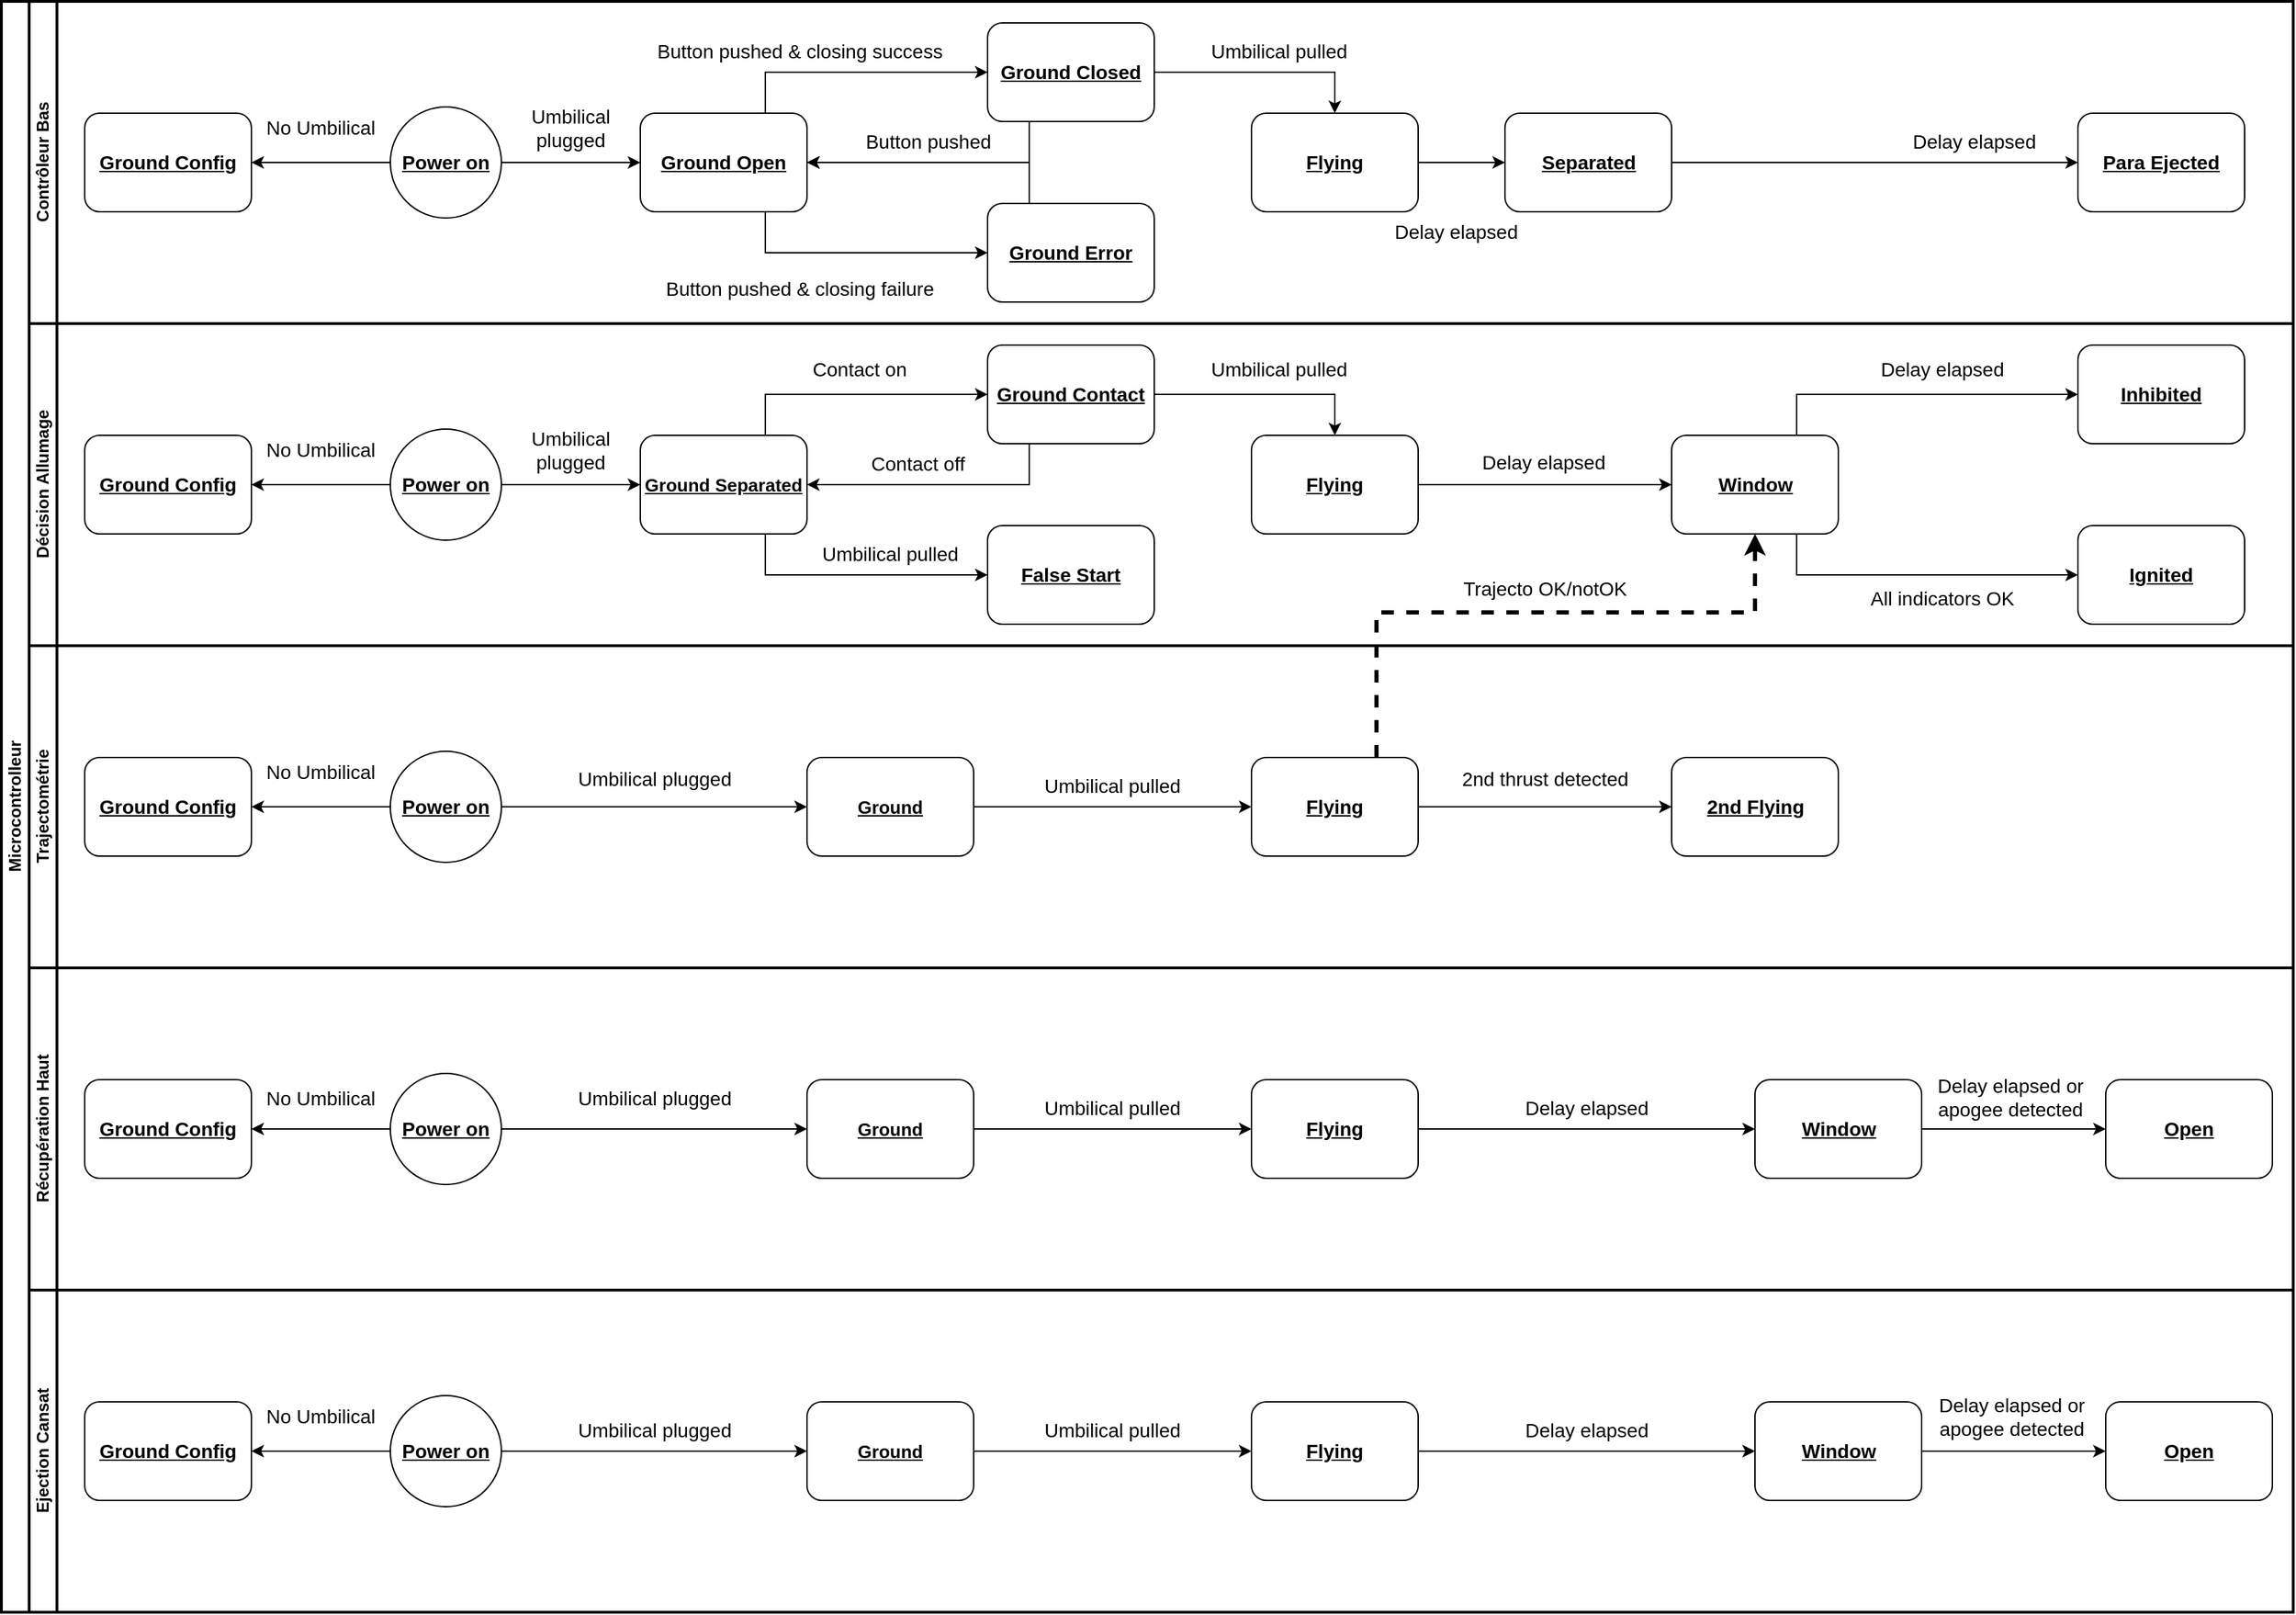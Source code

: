 <mxfile version="10.7.7" type="google"><diagram id="baYUkB48QCuJ7A7XoSR8" name="Page-1"><mxGraphModel dx="1010" dy="617" grid="1" gridSize="10" guides="1" tooltips="1" connect="1" arrows="1" fold="1" page="1" pageScale="1" pageWidth="1654" pageHeight="1169" math="0" shadow="0"><root><mxCell id="0"/><mxCell id="1" parent="0"/><mxCell id="_CNJm7tk9Or-igctFSVM-3" value="&lt;div&gt;Microcontrolleur&lt;/div&gt;" style="swimlane;html=1;childLayout=stackLayout;resizeParent=1;resizeParentMax=0;horizontal=0;startSize=20;horizontalStack=0;strokeWidth=2;" parent="1" vertex="1"><mxGeometry x="1" y="1" width="1650" height="1160" as="geometry"/></mxCell><mxCell id="_CNJm7tk9Or-igctFSVM-4" value="&lt;div&gt;Contrôleur Bas&lt;/div&gt;" style="swimlane;html=1;startSize=20;horizontal=0;strokeWidth=2;" parent="_CNJm7tk9Or-igctFSVM-3" vertex="1"><mxGeometry x="20" width="1630" height="232" as="geometry"/></mxCell><mxCell id="_CNJm7tk9Or-igctFSVM-19" value="&lt;div&gt;&lt;u&gt;&lt;b&gt;Ground Config&lt;/b&gt;&lt;/u&gt;&lt;/div&gt;" style="rounded=1;whiteSpace=wrap;html=1;fontSize=14;" parent="_CNJm7tk9Or-igctFSVM-4" vertex="1"><mxGeometry x="40" y="80.5" width="120" height="71" as="geometry"/></mxCell><mxCell id="_CNJm7tk9Or-igctFSVM-30" style="edgeStyle=orthogonalEdgeStyle;rounded=0;orthogonalLoop=1;jettySize=auto;html=1;exitX=0.75;exitY=0;exitDx=0;exitDy=0;entryX=0;entryY=0.5;entryDx=0;entryDy=0;fontSize=14;" parent="_CNJm7tk9Or-igctFSVM-4" source="_CNJm7tk9Or-igctFSVM-21" target="_CNJm7tk9Or-igctFSVM-23" edge="1"><mxGeometry relative="1" as="geometry"/></mxCell><mxCell id="_CNJm7tk9Or-igctFSVM-31" style="edgeStyle=orthogonalEdgeStyle;rounded=0;orthogonalLoop=1;jettySize=auto;html=1;exitX=0.75;exitY=1;exitDx=0;exitDy=0;entryX=0;entryY=0.5;entryDx=0;entryDy=0;fontSize=14;" parent="_CNJm7tk9Or-igctFSVM-4" source="_CNJm7tk9Or-igctFSVM-21" target="_CNJm7tk9Or-igctFSVM-27" edge="1"><mxGeometry relative="1" as="geometry"/></mxCell><mxCell id="_CNJm7tk9Or-igctFSVM-21" value="&lt;div&gt;&lt;u&gt;&lt;b&gt;Ground Open&lt;br&gt;&lt;/b&gt;&lt;/u&gt;&lt;/div&gt;" style="rounded=1;whiteSpace=wrap;html=1;fontSize=14;" parent="_CNJm7tk9Or-igctFSVM-4" vertex="1"><mxGeometry x="440" y="80.5" width="120" height="71" as="geometry"/></mxCell><mxCell id="_CNJm7tk9Or-igctFSVM-34" style="edgeStyle=orthogonalEdgeStyle;rounded=0;orthogonalLoop=1;jettySize=auto;html=1;exitX=0.25;exitY=1;exitDx=0;exitDy=0;entryX=1;entryY=0.5;entryDx=0;entryDy=0;fontSize=14;" parent="_CNJm7tk9Or-igctFSVM-4" source="_CNJm7tk9Or-igctFSVM-23" target="_CNJm7tk9Or-igctFSVM-21" edge="1"><mxGeometry relative="1" as="geometry"/></mxCell><mxCell id="_CNJm7tk9Or-igctFSVM-52" style="edgeStyle=orthogonalEdgeStyle;rounded=0;orthogonalLoop=1;jettySize=auto;html=1;exitX=1;exitY=0.5;exitDx=0;exitDy=0;entryX=0.5;entryY=0;entryDx=0;entryDy=0;fontSize=14;" parent="_CNJm7tk9Or-igctFSVM-4" source="_CNJm7tk9Or-igctFSVM-23" target="_CNJm7tk9Or-igctFSVM-49" edge="1"><mxGeometry relative="1" as="geometry"/></mxCell><mxCell id="_CNJm7tk9Or-igctFSVM-23" value="&lt;div&gt;&lt;u&gt;&lt;b&gt;Ground Closed&lt;/b&gt;&lt;/u&gt;&lt;/div&gt;" style="rounded=1;whiteSpace=wrap;html=1;fontSize=14;" parent="_CNJm7tk9Or-igctFSVM-4" vertex="1"><mxGeometry x="690" y="15.5" width="120" height="71" as="geometry"/></mxCell><mxCell id="_CNJm7tk9Or-igctFSVM-35" style="edgeStyle=orthogonalEdgeStyle;rounded=0;orthogonalLoop=1;jettySize=auto;html=1;exitX=0.25;exitY=0;exitDx=0;exitDy=0;fontSize=14;" parent="_CNJm7tk9Or-igctFSVM-4" source="_CNJm7tk9Or-igctFSVM-27" target="_CNJm7tk9Or-igctFSVM-21" edge="1"><mxGeometry relative="1" as="geometry"/></mxCell><mxCell id="_CNJm7tk9Or-igctFSVM-27" value="&lt;div&gt;&lt;u&gt;&lt;b&gt;Ground Error&lt;/b&gt;&lt;/u&gt;&lt;/div&gt;" style="rounded=1;whiteSpace=wrap;html=1;fontSize=14;" parent="_CNJm7tk9Or-igctFSVM-4" vertex="1"><mxGeometry x="690" y="145.5" width="120" height="71" as="geometry"/></mxCell><mxCell id="_CNJm7tk9Or-igctFSVM-28" style="edgeStyle=orthogonalEdgeStyle;rounded=0;orthogonalLoop=1;jettySize=auto;html=1;exitX=1;exitY=0.5;exitDx=0;exitDy=0;entryX=0;entryY=0.5;entryDx=0;entryDy=0;fontSize=14;" parent="_CNJm7tk9Or-igctFSVM-4" source="_CNJm7tk9Or-igctFSVM-11" target="_CNJm7tk9Or-igctFSVM-21" edge="1"><mxGeometry relative="1" as="geometry"/></mxCell><mxCell id="_CNJm7tk9Or-igctFSVM-36" style="edgeStyle=orthogonalEdgeStyle;rounded=0;orthogonalLoop=1;jettySize=auto;html=1;exitX=0;exitY=0.5;exitDx=0;exitDy=0;entryX=1;entryY=0.5;entryDx=0;entryDy=0;fontSize=14;" parent="_CNJm7tk9Or-igctFSVM-4" source="_CNJm7tk9Or-igctFSVM-11" target="_CNJm7tk9Or-igctFSVM-19" edge="1"><mxGeometry relative="1" as="geometry"/></mxCell><mxCell id="_CNJm7tk9Or-igctFSVM-11" value="Power on" style="ellipse;whiteSpace=wrap;html=1;aspect=fixed;fontSize=14;fontStyle=5" parent="_CNJm7tk9Or-igctFSVM-4" vertex="1"><mxGeometry x="260" y="76" width="80" height="80" as="geometry"/></mxCell><mxCell id="_CNJm7tk9Or-igctFSVM-53" style="edgeStyle=orthogonalEdgeStyle;rounded=0;orthogonalLoop=1;jettySize=auto;html=1;exitX=1;exitY=0.5;exitDx=0;exitDy=0;entryX=0;entryY=0.5;entryDx=0;entryDy=0;fontSize=14;" parent="_CNJm7tk9Or-igctFSVM-4" source="_CNJm7tk9Or-igctFSVM-49" target="_CNJm7tk9Or-igctFSVM-50" edge="1"><mxGeometry relative="1" as="geometry"/></mxCell><mxCell id="_CNJm7tk9Or-igctFSVM-49" value="Flying" style="rounded=1;whiteSpace=wrap;html=1;fontSize=14;fontStyle=5" parent="_CNJm7tk9Or-igctFSVM-4" vertex="1"><mxGeometry x="880" y="80.5" width="120" height="71" as="geometry"/></mxCell><mxCell id="_CNJm7tk9Or-igctFSVM-54" style="edgeStyle=orthogonalEdgeStyle;rounded=0;orthogonalLoop=1;jettySize=auto;html=1;exitX=1;exitY=0.5;exitDx=0;exitDy=0;fontSize=14;" parent="_CNJm7tk9Or-igctFSVM-4" source="_CNJm7tk9Or-igctFSVM-50" target="_CNJm7tk9Or-igctFSVM-51" edge="1"><mxGeometry relative="1" as="geometry"/></mxCell><mxCell id="_CNJm7tk9Or-igctFSVM-50" value="Separated" style="rounded=1;whiteSpace=wrap;html=1;fontSize=14;fontStyle=5" parent="_CNJm7tk9Or-igctFSVM-4" vertex="1"><mxGeometry x="1062.5" y="80.5" width="120" height="71" as="geometry"/></mxCell><mxCell id="_CNJm7tk9Or-igctFSVM-51" value="Para Ejected" style="rounded=1;whiteSpace=wrap;html=1;fontSize=14;fontStyle=5" parent="_CNJm7tk9Or-igctFSVM-4" vertex="1"><mxGeometry x="1475" y="80.5" width="120" height="71" as="geometry"/></mxCell><mxCell id="9Ij5uAQyyqTuyYMtbTzl-23" value="No Umbilical" style="text;html=1;strokeColor=none;fillColor=none;align=center;verticalAlign=middle;whiteSpace=wrap;rounded=0;fontSize=14;" parent="_CNJm7tk9Or-igctFSVM-4" vertex="1"><mxGeometry x="165" y="80.5" width="90" height="20" as="geometry"/></mxCell><mxCell id="9Ij5uAQyyqTuyYMtbTzl-28" value="Umbilical plugged" style="text;html=1;strokeColor=none;fillColor=none;align=center;verticalAlign=middle;whiteSpace=wrap;rounded=0;fontSize=14;" parent="_CNJm7tk9Or-igctFSVM-4" vertex="1"><mxGeometry x="345" y="80.5" width="90" height="20" as="geometry"/></mxCell><mxCell id="9Ij5uAQyyqTuyYMtbTzl-33" value="Button pushed &amp;amp; closing success" style="text;html=1;strokeColor=none;fillColor=none;align=center;verticalAlign=middle;whiteSpace=wrap;rounded=0;fontSize=14;" parent="_CNJm7tk9Or-igctFSVM-4" vertex="1"><mxGeometry x="430" y="26" width="250" height="20" as="geometry"/></mxCell><mxCell id="9Ij5uAQyyqTuyYMtbTzl-34" value="Button pushed &amp;amp; closing failure" style="text;html=1;strokeColor=none;fillColor=none;align=center;verticalAlign=middle;whiteSpace=wrap;rounded=0;fontSize=14;" parent="_CNJm7tk9Or-igctFSVM-4" vertex="1"><mxGeometry x="430" y="196.5" width="250" height="20" as="geometry"/></mxCell><mxCell id="9Ij5uAQyyqTuyYMtbTzl-35" value="Button pushed" style="text;html=1;strokeColor=none;fillColor=none;align=center;verticalAlign=middle;whiteSpace=wrap;rounded=0;fontSize=14;" parent="_CNJm7tk9Or-igctFSVM-4" vertex="1"><mxGeometry x="590" y="91" width="115" height="20" as="geometry"/></mxCell><mxCell id="9Ij5uAQyyqTuyYMtbTzl-36" value="Umbilical pulled" style="text;html=1;strokeColor=none;fillColor=none;align=center;verticalAlign=middle;whiteSpace=wrap;rounded=0;fontSize=14;" parent="_CNJm7tk9Or-igctFSVM-4" vertex="1"><mxGeometry x="820" y="26" width="160" height="20" as="geometry"/></mxCell><mxCell id="9Ij5uAQyyqTuyYMtbTzl-37" value="Delay elapsed" style="text;html=1;strokeColor=none;fillColor=none;align=center;verticalAlign=middle;whiteSpace=wrap;rounded=0;fontSize=14;" parent="_CNJm7tk9Or-igctFSVM-4" vertex="1"><mxGeometry x="960" y="156" width="135" height="20" as="geometry"/></mxCell><mxCell id="9Ij5uAQyyqTuyYMtbTzl-39" value="Delay elapsed" style="text;html=1;strokeColor=none;fillColor=none;align=center;verticalAlign=middle;whiteSpace=wrap;rounded=0;fontSize=14;" parent="_CNJm7tk9Or-igctFSVM-4" vertex="1"><mxGeometry x="1332.5" y="91" width="135" height="20" as="geometry"/></mxCell><mxCell id="_CNJm7tk9Or-igctFSVM-5" value="&lt;div&gt;Décision Allumage&lt;/div&gt;" style="swimlane;html=1;startSize=20;horizontal=0;strokeWidth=2;" parent="_CNJm7tk9Or-igctFSVM-3" vertex="1"><mxGeometry x="20" y="232" width="1630" height="232" as="geometry"/></mxCell><mxCell id="_CNJm7tk9Or-igctFSVM-55" value="&lt;div&gt;&lt;u&gt;&lt;b&gt;Ground Config&lt;/b&gt;&lt;/u&gt;&lt;/div&gt;" style="rounded=1;whiteSpace=wrap;html=1;fontSize=14;" parent="_CNJm7tk9Or-igctFSVM-5" vertex="1"><mxGeometry x="40" y="80.5" width="120" height="71" as="geometry"/></mxCell><mxCell id="_CNJm7tk9Or-igctFSVM-58" value="&lt;div&gt;&lt;u&gt;&lt;b style=&quot;font-size: 13px&quot;&gt;Ground Separated&lt;br&gt;&lt;/b&gt;&lt;/u&gt;&lt;/div&gt;" style="rounded=1;whiteSpace=wrap;html=1;fontSize=14;" parent="_CNJm7tk9Or-igctFSVM-5" vertex="1"><mxGeometry x="440" y="80.5" width="120" height="71" as="geometry"/></mxCell><mxCell id="_CNJm7tk9Or-igctFSVM-59" style="edgeStyle=orthogonalEdgeStyle;rounded=0;orthogonalLoop=1;jettySize=auto;html=1;exitX=0.25;exitY=1;exitDx=0;exitDy=0;entryX=1;entryY=0.5;entryDx=0;entryDy=0;fontSize=14;" parent="_CNJm7tk9Or-igctFSVM-5" source="_CNJm7tk9Or-igctFSVM-61" target="_CNJm7tk9Or-igctFSVM-58" edge="1"><mxGeometry relative="1" as="geometry"/></mxCell><mxCell id="_CNJm7tk9Or-igctFSVM-61" value="&lt;div&gt;&lt;u&gt;&lt;b&gt;Ground Contact&lt;br&gt;&lt;/b&gt;&lt;/u&gt;&lt;/div&gt;" style="rounded=1;whiteSpace=wrap;html=1;fontSize=14;" parent="_CNJm7tk9Or-igctFSVM-5" vertex="1"><mxGeometry x="690" y="15.5" width="120" height="71" as="geometry"/></mxCell><mxCell id="_CNJm7tk9Or-igctFSVM-56" style="edgeStyle=orthogonalEdgeStyle;rounded=0;orthogonalLoop=1;jettySize=auto;html=1;exitX=0.75;exitY=0;exitDx=0;exitDy=0;entryX=0;entryY=0.5;entryDx=0;entryDy=0;fontSize=14;" parent="_CNJm7tk9Or-igctFSVM-5" source="_CNJm7tk9Or-igctFSVM-58" target="_CNJm7tk9Or-igctFSVM-61" edge="1"><mxGeometry relative="1" as="geometry"/></mxCell><mxCell id="_CNJm7tk9Or-igctFSVM-63" value="&lt;u&gt;&lt;b&gt;False Start&lt;br&gt;&lt;/b&gt;&lt;/u&gt;" style="rounded=1;whiteSpace=wrap;html=1;fontSize=14;" parent="_CNJm7tk9Or-igctFSVM-5" vertex="1"><mxGeometry x="690" y="145.5" width="120" height="71" as="geometry"/></mxCell><mxCell id="_CNJm7tk9Or-igctFSVM-57" style="edgeStyle=orthogonalEdgeStyle;rounded=0;orthogonalLoop=1;jettySize=auto;html=1;exitX=0.75;exitY=1;exitDx=0;exitDy=0;entryX=0;entryY=0.5;entryDx=0;entryDy=0;fontSize=14;" parent="_CNJm7tk9Or-igctFSVM-5" source="_CNJm7tk9Or-igctFSVM-58" target="_CNJm7tk9Or-igctFSVM-63" edge="1"><mxGeometry relative="1" as="geometry"/></mxCell><mxCell id="_CNJm7tk9Or-igctFSVM-64" style="edgeStyle=orthogonalEdgeStyle;rounded=0;orthogonalLoop=1;jettySize=auto;html=1;exitX=1;exitY=0.5;exitDx=0;exitDy=0;entryX=0;entryY=0.5;entryDx=0;entryDy=0;fontSize=14;" parent="_CNJm7tk9Or-igctFSVM-5" source="_CNJm7tk9Or-igctFSVM-66" target="_CNJm7tk9Or-igctFSVM-58" edge="1"><mxGeometry relative="1" as="geometry"/></mxCell><mxCell id="_CNJm7tk9Or-igctFSVM-65" style="edgeStyle=orthogonalEdgeStyle;rounded=0;orthogonalLoop=1;jettySize=auto;html=1;exitX=0;exitY=0.5;exitDx=0;exitDy=0;entryX=1;entryY=0.5;entryDx=0;entryDy=0;fontSize=14;" parent="_CNJm7tk9Or-igctFSVM-5" source="_CNJm7tk9Or-igctFSVM-66" target="_CNJm7tk9Or-igctFSVM-55" edge="1"><mxGeometry relative="1" as="geometry"/></mxCell><mxCell id="_CNJm7tk9Or-igctFSVM-66" value="Power on" style="ellipse;whiteSpace=wrap;html=1;aspect=fixed;fontSize=14;fontStyle=5" parent="_CNJm7tk9Or-igctFSVM-5" vertex="1"><mxGeometry x="260" y="76" width="80" height="80" as="geometry"/></mxCell><mxCell id="_CNJm7tk9Or-igctFSVM-68" value="Flying" style="rounded=1;whiteSpace=wrap;html=1;fontSize=14;fontStyle=5" parent="_CNJm7tk9Or-igctFSVM-5" vertex="1"><mxGeometry x="880" y="80.5" width="120" height="71" as="geometry"/></mxCell><mxCell id="_CNJm7tk9Or-igctFSVM-60" style="edgeStyle=orthogonalEdgeStyle;rounded=0;orthogonalLoop=1;jettySize=auto;html=1;exitX=1;exitY=0.5;exitDx=0;exitDy=0;entryX=0.5;entryY=0;entryDx=0;entryDy=0;fontSize=14;" parent="_CNJm7tk9Or-igctFSVM-5" source="_CNJm7tk9Or-igctFSVM-61" target="_CNJm7tk9Or-igctFSVM-68" edge="1"><mxGeometry relative="1" as="geometry"/></mxCell><mxCell id="9Ij5uAQyyqTuyYMtbTzl-46" style="edgeStyle=orthogonalEdgeStyle;rounded=0;orthogonalLoop=1;jettySize=auto;html=1;exitX=0.75;exitY=0;exitDx=0;exitDy=0;entryX=0;entryY=0.5;entryDx=0;entryDy=0;fontSize=14;" parent="_CNJm7tk9Or-igctFSVM-5" source="_CNJm7tk9Or-igctFSVM-70" target="_CNJm7tk9Or-igctFSVM-71" edge="1"><mxGeometry relative="1" as="geometry"/></mxCell><mxCell id="9Ij5uAQyyqTuyYMtbTzl-48" style="edgeStyle=orthogonalEdgeStyle;rounded=0;orthogonalLoop=1;jettySize=auto;html=1;exitX=0.75;exitY=1;exitDx=0;exitDy=0;fontSize=14;" parent="_CNJm7tk9Or-igctFSVM-5" source="_CNJm7tk9Or-igctFSVM-70" target="9Ij5uAQyyqTuyYMtbTzl-47" edge="1"><mxGeometry relative="1" as="geometry"/></mxCell><mxCell id="_CNJm7tk9Or-igctFSVM-70" value="Window" style="rounded=1;whiteSpace=wrap;html=1;fontSize=14;fontStyle=5" parent="_CNJm7tk9Or-igctFSVM-5" vertex="1"><mxGeometry x="1182.5" y="80.5" width="120" height="71" as="geometry"/></mxCell><mxCell id="_CNJm7tk9Or-igctFSVM-67" style="edgeStyle=orthogonalEdgeStyle;rounded=0;orthogonalLoop=1;jettySize=auto;html=1;exitX=1;exitY=0.5;exitDx=0;exitDy=0;entryX=0;entryY=0.5;entryDx=0;entryDy=0;fontSize=14;" parent="_CNJm7tk9Or-igctFSVM-5" source="_CNJm7tk9Or-igctFSVM-68" target="_CNJm7tk9Or-igctFSVM-70" edge="1"><mxGeometry relative="1" as="geometry"/></mxCell><mxCell id="_CNJm7tk9Or-igctFSVM-71" value="Inhibited" style="rounded=1;whiteSpace=wrap;html=1;fontSize=14;fontStyle=5" parent="_CNJm7tk9Or-igctFSVM-5" vertex="1"><mxGeometry x="1475" y="15.5" width="120" height="71" as="geometry"/></mxCell><mxCell id="9Ij5uAQyyqTuyYMtbTzl-24" value="No Umbilical" style="text;html=1;strokeColor=none;fillColor=none;align=center;verticalAlign=middle;whiteSpace=wrap;rounded=0;fontSize=14;" parent="_CNJm7tk9Or-igctFSVM-5" vertex="1"><mxGeometry x="165" y="80.5" width="90" height="20" as="geometry"/></mxCell><mxCell id="9Ij5uAQyyqTuyYMtbTzl-29" value="Umbilical plugged" style="text;html=1;strokeColor=none;fillColor=none;align=center;verticalAlign=middle;whiteSpace=wrap;rounded=0;fontSize=14;" parent="_CNJm7tk9Or-igctFSVM-5" vertex="1"><mxGeometry x="345" y="80.5" width="90" height="20" as="geometry"/></mxCell><mxCell id="9Ij5uAQyyqTuyYMtbTzl-40" value="Contact on" style="text;html=1;strokeColor=none;fillColor=none;align=center;verticalAlign=middle;whiteSpace=wrap;rounded=0;fontSize=14;" parent="_CNJm7tk9Or-igctFSVM-5" vertex="1"><mxGeometry x="547.5" y="23" width="100" height="20" as="geometry"/></mxCell><mxCell id="9Ij5uAQyyqTuyYMtbTzl-41" value="Contact off" style="text;html=1;strokeColor=none;fillColor=none;align=center;verticalAlign=middle;whiteSpace=wrap;rounded=0;fontSize=14;" parent="_CNJm7tk9Or-igctFSVM-5" vertex="1"><mxGeometry x="590" y="90.5" width="100" height="20" as="geometry"/></mxCell><mxCell id="9Ij5uAQyyqTuyYMtbTzl-42" value="Umbilical pulled" style="text;html=1;strokeColor=none;fillColor=none;align=center;verticalAlign=middle;whiteSpace=wrap;rounded=0;fontSize=14;" parent="_CNJm7tk9Or-igctFSVM-5" vertex="1"><mxGeometry x="540" y="156" width="160" height="20" as="geometry"/></mxCell><mxCell id="9Ij5uAQyyqTuyYMtbTzl-43" value="Umbilical pulled" style="text;html=1;strokeColor=none;fillColor=none;align=center;verticalAlign=middle;whiteSpace=wrap;rounded=0;fontSize=14;" parent="_CNJm7tk9Or-igctFSVM-5" vertex="1"><mxGeometry x="820" y="23" width="160" height="20" as="geometry"/></mxCell><mxCell id="9Ij5uAQyyqTuyYMtbTzl-44" value="Delay elapsed" style="text;html=1;strokeColor=none;fillColor=none;align=center;verticalAlign=middle;whiteSpace=wrap;rounded=0;fontSize=14;" parent="_CNJm7tk9Or-igctFSVM-5" vertex="1"><mxGeometry x="1310" y="23" width="135" height="20" as="geometry"/></mxCell><mxCell id="9Ij5uAQyyqTuyYMtbTzl-47" value="Ignited" style="rounded=1;whiteSpace=wrap;html=1;fontSize=14;fontStyle=5" parent="_CNJm7tk9Or-igctFSVM-5" vertex="1"><mxGeometry x="1475" y="145.5" width="120" height="71" as="geometry"/></mxCell><mxCell id="9Ij5uAQyyqTuyYMtbTzl-49" value="All indicators OK" style="text;html=1;strokeColor=none;fillColor=none;align=center;verticalAlign=middle;whiteSpace=wrap;rounded=0;fontSize=14;" parent="_CNJm7tk9Or-igctFSVM-5" vertex="1"><mxGeometry x="1310" y="188" width="135" height="20" as="geometry"/></mxCell><mxCell id="9Ij5uAQyyqTuyYMtbTzl-55" value="Trajecto OK/notOK" style="text;html=1;strokeColor=none;fillColor=none;align=center;verticalAlign=middle;whiteSpace=wrap;rounded=0;fontSize=14;" parent="_CNJm7tk9Or-igctFSVM-5" vertex="1"><mxGeometry x="1024" y="181" width="135" height="20" as="geometry"/></mxCell><mxCell id="_CNJm7tk9Or-igctFSVM-6" value="Trajectométrie" style="swimlane;html=1;startSize=20;horizontal=0;strokeWidth=2;" parent="_CNJm7tk9Or-igctFSVM-3" vertex="1"><mxGeometry x="20" y="464" width="1630" height="232" as="geometry"/></mxCell><mxCell id="_CNJm7tk9Or-igctFSVM-72" value="&lt;div&gt;&lt;u&gt;&lt;b&gt;Ground Config&lt;/b&gt;&lt;/u&gt;&lt;/div&gt;" style="rounded=1;whiteSpace=wrap;html=1;fontSize=14;" parent="_CNJm7tk9Or-igctFSVM-6" vertex="1"><mxGeometry x="40" y="80.5" width="120" height="71" as="geometry"/></mxCell><mxCell id="_CNJm7tk9Or-igctFSVM-88" style="edgeStyle=orthogonalEdgeStyle;rounded=0;orthogonalLoop=1;jettySize=auto;html=1;exitX=1;exitY=0.5;exitDx=0;exitDy=0;entryX=0;entryY=0.5;entryDx=0;entryDy=0;fontSize=14;" parent="_CNJm7tk9Or-igctFSVM-6" source="_CNJm7tk9Or-igctFSVM-73" target="_CNJm7tk9Or-igctFSVM-82" edge="1"><mxGeometry relative="1" as="geometry"/></mxCell><mxCell id="_CNJm7tk9Or-igctFSVM-73" value="&lt;div&gt;&lt;u&gt;&lt;b style=&quot;font-size: 13px&quot;&gt;Ground&lt;br&gt;&lt;/b&gt;&lt;/u&gt;&lt;/div&gt;" style="rounded=1;whiteSpace=wrap;html=1;fontSize=14;" parent="_CNJm7tk9Or-igctFSVM-6" vertex="1"><mxGeometry x="560" y="80.5" width="120" height="71" as="geometry"/></mxCell><mxCell id="_CNJm7tk9Or-igctFSVM-79" style="edgeStyle=orthogonalEdgeStyle;rounded=0;orthogonalLoop=1;jettySize=auto;html=1;exitX=1;exitY=0.5;exitDx=0;exitDy=0;entryX=0;entryY=0.5;entryDx=0;entryDy=0;fontSize=14;" parent="_CNJm7tk9Or-igctFSVM-6" source="_CNJm7tk9Or-igctFSVM-81" target="_CNJm7tk9Or-igctFSVM-73" edge="1"><mxGeometry relative="1" as="geometry"/></mxCell><mxCell id="_CNJm7tk9Or-igctFSVM-80" style="edgeStyle=orthogonalEdgeStyle;rounded=0;orthogonalLoop=1;jettySize=auto;html=1;exitX=0;exitY=0.5;exitDx=0;exitDy=0;entryX=1;entryY=0.5;entryDx=0;entryDy=0;fontSize=14;" parent="_CNJm7tk9Or-igctFSVM-6" source="_CNJm7tk9Or-igctFSVM-81" target="_CNJm7tk9Or-igctFSVM-72" edge="1"><mxGeometry relative="1" as="geometry"/></mxCell><mxCell id="_CNJm7tk9Or-igctFSVM-81" value="Power on" style="ellipse;whiteSpace=wrap;html=1;aspect=fixed;fontSize=14;fontStyle=5" parent="_CNJm7tk9Or-igctFSVM-6" vertex="1"><mxGeometry x="260" y="76" width="80" height="80" as="geometry"/></mxCell><mxCell id="_CNJm7tk9Or-igctFSVM-82" value="Flying" style="rounded=1;whiteSpace=wrap;html=1;fontSize=14;fontStyle=5" parent="_CNJm7tk9Or-igctFSVM-6" vertex="1"><mxGeometry x="880" y="80.5" width="120" height="71" as="geometry"/></mxCell><mxCell id="_CNJm7tk9Or-igctFSVM-84" value="2nd Flying" style="rounded=1;whiteSpace=wrap;html=1;fontSize=14;fontStyle=5" parent="_CNJm7tk9Or-igctFSVM-6" vertex="1"><mxGeometry x="1182.5" y="80.5" width="120" height="71" as="geometry"/></mxCell><mxCell id="_CNJm7tk9Or-igctFSVM-85" style="edgeStyle=orthogonalEdgeStyle;rounded=0;orthogonalLoop=1;jettySize=auto;html=1;exitX=1;exitY=0.5;exitDx=0;exitDy=0;entryX=0;entryY=0.5;entryDx=0;entryDy=0;fontSize=14;" parent="_CNJm7tk9Or-igctFSVM-6" source="_CNJm7tk9Or-igctFSVM-82" target="_CNJm7tk9Or-igctFSVM-84" edge="1"><mxGeometry relative="1" as="geometry"/></mxCell><mxCell id="9Ij5uAQyyqTuyYMtbTzl-25" value="No Umbilical" style="text;html=1;strokeColor=none;fillColor=none;align=center;verticalAlign=middle;whiteSpace=wrap;rounded=0;fontSize=14;" parent="_CNJm7tk9Or-igctFSVM-6" vertex="1"><mxGeometry x="165" y="80.5" width="90" height="20" as="geometry"/></mxCell><mxCell id="9Ij5uAQyyqTuyYMtbTzl-30" value="Umbilical plugged" style="text;html=1;strokeColor=none;fillColor=none;align=center;verticalAlign=middle;whiteSpace=wrap;rounded=0;fontSize=14;" parent="_CNJm7tk9Or-igctFSVM-6" vertex="1"><mxGeometry x="387.5" y="86" width="125" height="20" as="geometry"/></mxCell><mxCell id="9Ij5uAQyyqTuyYMtbTzl-50" value="Umbilical pulled" style="text;html=1;strokeColor=none;fillColor=none;align=center;verticalAlign=middle;whiteSpace=wrap;rounded=0;fontSize=14;" parent="_CNJm7tk9Or-igctFSVM-6" vertex="1"><mxGeometry x="700" y="90.5" width="160" height="20" as="geometry"/></mxCell><mxCell id="9Ij5uAQyyqTuyYMtbTzl-53" value="2nd thrust detected" style="text;html=1;strokeColor=none;fillColor=none;align=center;verticalAlign=middle;whiteSpace=wrap;rounded=0;fontSize=14;" parent="_CNJm7tk9Or-igctFSVM-6" vertex="1"><mxGeometry x="1024" y="86" width="135" height="20" as="geometry"/></mxCell><mxCell id="_CNJm7tk9Or-igctFSVM-7" value="&lt;div&gt;Récupération Haut&lt;/div&gt;" style="swimlane;html=1;startSize=20;horizontal=0;strokeWidth=2;" parent="_CNJm7tk9Or-igctFSVM-3" vertex="1"><mxGeometry x="20" y="696" width="1630" height="232" as="geometry"/></mxCell><mxCell id="9Ij5uAQyyqTuyYMtbTzl-1" value="&lt;div&gt;&lt;u&gt;&lt;b&gt;Ground Config&lt;/b&gt;&lt;/u&gt;&lt;/div&gt;" style="rounded=1;whiteSpace=wrap;html=1;fontSize=14;" parent="_CNJm7tk9Or-igctFSVM-7" vertex="1"><mxGeometry x="40" y="80.5" width="120" height="71" as="geometry"/></mxCell><mxCell id="9Ij5uAQyyqTuyYMtbTzl-3" value="&lt;div&gt;&lt;u&gt;&lt;b style=&quot;font-size: 13px&quot;&gt;Ground&lt;br&gt;&lt;/b&gt;&lt;/u&gt;&lt;/div&gt;" style="rounded=1;whiteSpace=wrap;html=1;fontSize=14;" parent="_CNJm7tk9Or-igctFSVM-7" vertex="1"><mxGeometry x="560" y="80.5" width="120" height="71" as="geometry"/></mxCell><mxCell id="9Ij5uAQyyqTuyYMtbTzl-4" style="edgeStyle=orthogonalEdgeStyle;rounded=0;orthogonalLoop=1;jettySize=auto;html=1;exitX=1;exitY=0.5;exitDx=0;exitDy=0;entryX=0;entryY=0.5;entryDx=0;entryDy=0;fontSize=14;" parent="_CNJm7tk9Or-igctFSVM-7" source="9Ij5uAQyyqTuyYMtbTzl-6" target="9Ij5uAQyyqTuyYMtbTzl-3" edge="1"><mxGeometry relative="1" as="geometry"/></mxCell><mxCell id="9Ij5uAQyyqTuyYMtbTzl-5" style="edgeStyle=orthogonalEdgeStyle;rounded=0;orthogonalLoop=1;jettySize=auto;html=1;exitX=0;exitY=0.5;exitDx=0;exitDy=0;entryX=1;entryY=0.5;entryDx=0;entryDy=0;fontSize=14;" parent="_CNJm7tk9Or-igctFSVM-7" source="9Ij5uAQyyqTuyYMtbTzl-6" target="9Ij5uAQyyqTuyYMtbTzl-1" edge="1"><mxGeometry relative="1" as="geometry"/></mxCell><mxCell id="9Ij5uAQyyqTuyYMtbTzl-6" value="Power on" style="ellipse;whiteSpace=wrap;html=1;aspect=fixed;fontSize=14;fontStyle=5" parent="_CNJm7tk9Or-igctFSVM-7" vertex="1"><mxGeometry x="260" y="76" width="80" height="80" as="geometry"/></mxCell><mxCell id="9Ij5uAQyyqTuyYMtbTzl-7" value="Flying" style="rounded=1;whiteSpace=wrap;html=1;fontSize=14;fontStyle=5" parent="_CNJm7tk9Or-igctFSVM-7" vertex="1"><mxGeometry x="880" y="80.5" width="120" height="71" as="geometry"/></mxCell><mxCell id="9Ij5uAQyyqTuyYMtbTzl-2" style="edgeStyle=orthogonalEdgeStyle;rounded=0;orthogonalLoop=1;jettySize=auto;html=1;exitX=1;exitY=0.5;exitDx=0;exitDy=0;entryX=0;entryY=0.5;entryDx=0;entryDy=0;fontSize=14;" parent="_CNJm7tk9Or-igctFSVM-7" source="9Ij5uAQyyqTuyYMtbTzl-3" target="9Ij5uAQyyqTuyYMtbTzl-7" edge="1"><mxGeometry relative="1" as="geometry"/></mxCell><mxCell id="9Ij5uAQyyqTuyYMtbTzl-11" style="edgeStyle=orthogonalEdgeStyle;rounded=0;orthogonalLoop=1;jettySize=auto;html=1;exitX=1;exitY=0.5;exitDx=0;exitDy=0;entryX=0;entryY=0.5;entryDx=0;entryDy=0;fontSize=14;" parent="_CNJm7tk9Or-igctFSVM-7" source="9Ij5uAQyyqTuyYMtbTzl-8" target="9Ij5uAQyyqTuyYMtbTzl-10" edge="1"><mxGeometry relative="1" as="geometry"/></mxCell><mxCell id="9Ij5uAQyyqTuyYMtbTzl-8" value="Window" style="rounded=1;whiteSpace=wrap;html=1;fontSize=14;fontStyle=5" parent="_CNJm7tk9Or-igctFSVM-7" vertex="1"><mxGeometry x="1242.5" y="80.5" width="120" height="71" as="geometry"/></mxCell><mxCell id="9Ij5uAQyyqTuyYMtbTzl-9" style="edgeStyle=orthogonalEdgeStyle;rounded=0;orthogonalLoop=1;jettySize=auto;html=1;exitX=1;exitY=0.5;exitDx=0;exitDy=0;entryX=0;entryY=0.5;entryDx=0;entryDy=0;fontSize=14;" parent="_CNJm7tk9Or-igctFSVM-7" source="9Ij5uAQyyqTuyYMtbTzl-7" target="9Ij5uAQyyqTuyYMtbTzl-8" edge="1"><mxGeometry relative="1" as="geometry"/></mxCell><mxCell id="9Ij5uAQyyqTuyYMtbTzl-10" value="Open" style="rounded=1;whiteSpace=wrap;html=1;fontSize=14;fontStyle=5" parent="_CNJm7tk9Or-igctFSVM-7" vertex="1"><mxGeometry x="1495" y="80.5" width="120" height="71" as="geometry"/></mxCell><mxCell id="9Ij5uAQyyqTuyYMtbTzl-26" value="No Umbilical" style="text;html=1;strokeColor=none;fillColor=none;align=center;verticalAlign=middle;whiteSpace=wrap;rounded=0;fontSize=14;" parent="_CNJm7tk9Or-igctFSVM-7" vertex="1"><mxGeometry x="165" y="84" width="90" height="20" as="geometry"/></mxCell><mxCell id="9Ij5uAQyyqTuyYMtbTzl-31" value="Umbilical plugged" style="text;html=1;strokeColor=none;fillColor=none;align=center;verticalAlign=middle;whiteSpace=wrap;rounded=0;fontSize=14;" parent="_CNJm7tk9Or-igctFSVM-7" vertex="1"><mxGeometry x="387.5" y="84" width="125" height="20" as="geometry"/></mxCell><mxCell id="9Ij5uAQyyqTuyYMtbTzl-51" value="Umbilical pulled" style="text;html=1;strokeColor=none;fillColor=none;align=center;verticalAlign=middle;whiteSpace=wrap;rounded=0;fontSize=14;" parent="_CNJm7tk9Or-igctFSVM-7" vertex="1"><mxGeometry x="700" y="90.5" width="160" height="20" as="geometry"/></mxCell><mxCell id="9Ij5uAQyyqTuyYMtbTzl-68" value="Delay elapsed" style="text;html=1;strokeColor=none;fillColor=none;align=center;verticalAlign=middle;whiteSpace=wrap;rounded=0;fontSize=14;" parent="_CNJm7tk9Or-igctFSVM-7" vertex="1"><mxGeometry x="1054" y="90.5" width="135" height="20" as="geometry"/></mxCell><mxCell id="_CNJm7tk9Or-igctFSVM-8" value="&lt;div&gt;Ejection Cansat&lt;/div&gt;" style="swimlane;html=1;startSize=20;horizontal=0;strokeWidth=2;" parent="_CNJm7tk9Or-igctFSVM-3" vertex="1"><mxGeometry x="20" y="928" width="1630" height="232" as="geometry"/></mxCell><mxCell id="9Ij5uAQyyqTuyYMtbTzl-12" value="&lt;div&gt;&lt;u&gt;&lt;b&gt;Ground Config&lt;/b&gt;&lt;/u&gt;&lt;/div&gt;" style="rounded=1;whiteSpace=wrap;html=1;fontSize=14;" parent="_CNJm7tk9Or-igctFSVM-8" vertex="1"><mxGeometry x="40" y="80.5" width="120" height="71" as="geometry"/></mxCell><mxCell id="9Ij5uAQyyqTuyYMtbTzl-13" value="&lt;div&gt;&lt;u&gt;&lt;b style=&quot;font-size: 13px&quot;&gt;Ground&lt;br&gt;&lt;/b&gt;&lt;/u&gt;&lt;/div&gt;" style="rounded=1;whiteSpace=wrap;html=1;fontSize=14;" parent="_CNJm7tk9Or-igctFSVM-8" vertex="1"><mxGeometry x="560" y="80.5" width="120" height="71" as="geometry"/></mxCell><mxCell id="9Ij5uAQyyqTuyYMtbTzl-14" style="edgeStyle=orthogonalEdgeStyle;rounded=0;orthogonalLoop=1;jettySize=auto;html=1;exitX=1;exitY=0.5;exitDx=0;exitDy=0;entryX=0;entryY=0.5;entryDx=0;entryDy=0;fontSize=14;" parent="_CNJm7tk9Or-igctFSVM-8" source="9Ij5uAQyyqTuyYMtbTzl-16" target="9Ij5uAQyyqTuyYMtbTzl-13" edge="1"><mxGeometry relative="1" as="geometry"/></mxCell><mxCell id="9Ij5uAQyyqTuyYMtbTzl-15" style="edgeStyle=orthogonalEdgeStyle;rounded=0;orthogonalLoop=1;jettySize=auto;html=1;exitX=0;exitY=0.5;exitDx=0;exitDy=0;entryX=1;entryY=0.5;entryDx=0;entryDy=0;fontSize=14;" parent="_CNJm7tk9Or-igctFSVM-8" source="9Ij5uAQyyqTuyYMtbTzl-16" target="9Ij5uAQyyqTuyYMtbTzl-12" edge="1"><mxGeometry relative="1" as="geometry"/></mxCell><mxCell id="9Ij5uAQyyqTuyYMtbTzl-16" value="Power on" style="ellipse;whiteSpace=wrap;html=1;aspect=fixed;fontSize=14;fontStyle=5" parent="_CNJm7tk9Or-igctFSVM-8" vertex="1"><mxGeometry x="260" y="76" width="80" height="80" as="geometry"/></mxCell><mxCell id="9Ij5uAQyyqTuyYMtbTzl-17" value="Flying" style="rounded=1;whiteSpace=wrap;html=1;fontSize=14;fontStyle=5" parent="_CNJm7tk9Or-igctFSVM-8" vertex="1"><mxGeometry x="880" y="80.5" width="120" height="71" as="geometry"/></mxCell><mxCell id="9Ij5uAQyyqTuyYMtbTzl-18" style="edgeStyle=orthogonalEdgeStyle;rounded=0;orthogonalLoop=1;jettySize=auto;html=1;exitX=1;exitY=0.5;exitDx=0;exitDy=0;entryX=0;entryY=0.5;entryDx=0;entryDy=0;fontSize=14;" parent="_CNJm7tk9Or-igctFSVM-8" source="9Ij5uAQyyqTuyYMtbTzl-13" target="9Ij5uAQyyqTuyYMtbTzl-17" edge="1"><mxGeometry relative="1" as="geometry"/></mxCell><mxCell id="9Ij5uAQyyqTuyYMtbTzl-20" value="Window" style="rounded=1;whiteSpace=wrap;html=1;fontSize=14;fontStyle=5" parent="_CNJm7tk9Or-igctFSVM-8" vertex="1"><mxGeometry x="1242.5" y="80.5" width="120" height="71" as="geometry"/></mxCell><mxCell id="9Ij5uAQyyqTuyYMtbTzl-21" style="edgeStyle=orthogonalEdgeStyle;rounded=0;orthogonalLoop=1;jettySize=auto;html=1;exitX=1;exitY=0.5;exitDx=0;exitDy=0;entryX=0;entryY=0.5;entryDx=0;entryDy=0;fontSize=14;" parent="_CNJm7tk9Or-igctFSVM-8" source="9Ij5uAQyyqTuyYMtbTzl-17" target="9Ij5uAQyyqTuyYMtbTzl-20" edge="1"><mxGeometry relative="1" as="geometry"/></mxCell><mxCell id="9Ij5uAQyyqTuyYMtbTzl-22" value="Open" style="rounded=1;whiteSpace=wrap;html=1;fontSize=14;fontStyle=5" parent="_CNJm7tk9Or-igctFSVM-8" vertex="1"><mxGeometry x="1495" y="80.5" width="120" height="71" as="geometry"/></mxCell><mxCell id="9Ij5uAQyyqTuyYMtbTzl-19" style="edgeStyle=orthogonalEdgeStyle;rounded=0;orthogonalLoop=1;jettySize=auto;html=1;exitX=1;exitY=0.5;exitDx=0;exitDy=0;entryX=0;entryY=0.5;entryDx=0;entryDy=0;fontSize=14;" parent="_CNJm7tk9Or-igctFSVM-8" source="9Ij5uAQyyqTuyYMtbTzl-20" target="9Ij5uAQyyqTuyYMtbTzl-22" edge="1"><mxGeometry relative="1" as="geometry"/></mxCell><mxCell id="9Ij5uAQyyqTuyYMtbTzl-27" value="No Umbilical" style="text;html=1;strokeColor=none;fillColor=none;align=center;verticalAlign=middle;whiteSpace=wrap;rounded=0;fontSize=14;" parent="_CNJm7tk9Or-igctFSVM-8" vertex="1"><mxGeometry x="165" y="80.5" width="90" height="20" as="geometry"/></mxCell><mxCell id="9Ij5uAQyyqTuyYMtbTzl-32" value="Umbilical plugged" style="text;html=1;strokeColor=none;fillColor=none;align=center;verticalAlign=middle;whiteSpace=wrap;rounded=0;fontSize=14;" parent="_CNJm7tk9Or-igctFSVM-8" vertex="1"><mxGeometry x="392.5" y="90.5" width="115" height="20" as="geometry"/></mxCell><mxCell id="9Ij5uAQyyqTuyYMtbTzl-52" value="Umbilical pulled" style="text;html=1;strokeColor=none;fillColor=none;align=center;verticalAlign=middle;whiteSpace=wrap;rounded=0;fontSize=14;" parent="_CNJm7tk9Or-igctFSVM-8" vertex="1"><mxGeometry x="700" y="90.5" width="160" height="20" as="geometry"/></mxCell><mxCell id="9Ij5uAQyyqTuyYMtbTzl-71" value="Delay elapsed" style="text;html=1;strokeColor=none;fillColor=none;align=center;verticalAlign=middle;whiteSpace=wrap;rounded=0;fontSize=14;" parent="_CNJm7tk9Or-igctFSVM-8" vertex="1"><mxGeometry x="1054" y="90.5" width="135" height="20" as="geometry"/></mxCell><mxCell id="9Ij5uAQyyqTuyYMtbTzl-72" value="Delay elapsed or apogee detected" style="text;html=1;strokeColor=none;fillColor=none;align=center;verticalAlign=middle;whiteSpace=wrap;rounded=0;fontSize=14;" parent="_CNJm7tk9Or-igctFSVM-8" vertex="1"><mxGeometry x="1360" y="80.5" width="135" height="20" as="geometry"/></mxCell><mxCell id="9Ij5uAQyyqTuyYMtbTzl-58" style="edgeStyle=orthogonalEdgeStyle;rounded=0;orthogonalLoop=1;jettySize=auto;html=1;fontSize=14;strokeWidth=3;jumpStyle=none;dashed=1;entryX=0.5;entryY=1;entryDx=0;entryDy=0;exitX=0.75;exitY=0;exitDx=0;exitDy=0;" parent="_CNJm7tk9Or-igctFSVM-3" source="_CNJm7tk9Or-igctFSVM-82" target="_CNJm7tk9Or-igctFSVM-70" edge="1"><mxGeometry relative="1" as="geometry"><mxPoint x="960" y="470" as="targetPoint"/><Array as="points"><mxPoint x="990" y="440"/><mxPoint x="1263" y="440"/></Array></mxGeometry></mxCell><mxCell id="9Ij5uAQyyqTuyYMtbTzl-45" value="Delay elapsed" style="text;html=1;strokeColor=none;fillColor=none;align=center;verticalAlign=middle;whiteSpace=wrap;rounded=0;fontSize=14;" parent="1" vertex="1"><mxGeometry x="1044" y="322.5" width="135" height="20" as="geometry"/></mxCell><mxCell id="9Ij5uAQyyqTuyYMtbTzl-74" value="Delay elapsed or apogee detected" style="text;html=1;strokeColor=none;fillColor=none;align=center;verticalAlign=middle;whiteSpace=wrap;rounded=0;fontSize=14;" parent="1" vertex="1"><mxGeometry x="1380" y="780" width="135" height="20" as="geometry"/></mxCell></root></mxGraphModel></diagram></mxfile>